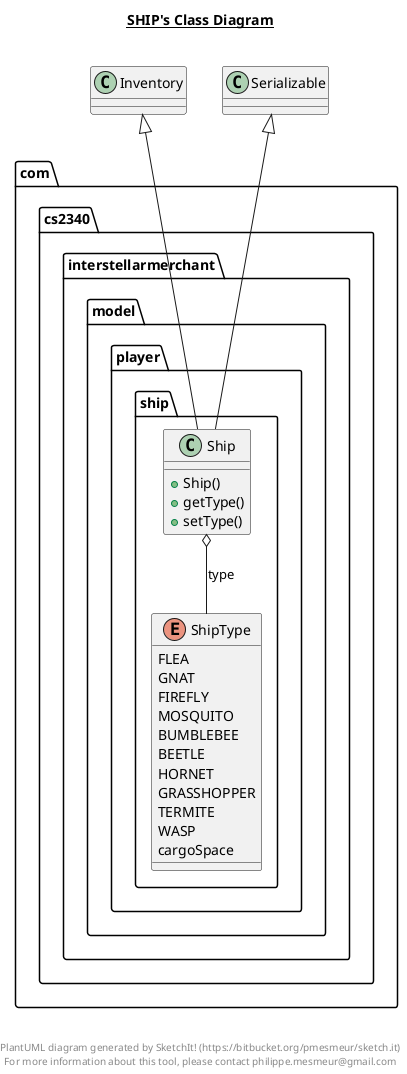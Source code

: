 @startuml

title __SHIP's Class Diagram__\n

  package com.cs2340.interstellarmerchant {
    package com.cs2340.interstellarmerchant.model.player {
      package com.cs2340.interstellarmerchant.model.player.ship {
        class Ship {
            + Ship()
            + getType()
            + setType()
        }
      }
    }
  }
  

  package com.cs2340.interstellarmerchant {
    package com.cs2340.interstellarmerchant.model.player {
      package com.cs2340.interstellarmerchant.model.player.ship {
        enum ShipType {
          FLEA
          GNAT
          FIREFLY
          MOSQUITO
          BUMBLEBEE
          BEETLE
          HORNET
          GRASSHOPPER
          TERMITE
          WASP
          cargoSpace
        }
      }
    }
  }
  

  Ship -up-|> Serializable
  Ship -up-|> Inventory
  Ship o-- ShipType : type


right footer


PlantUML diagram generated by SketchIt! (https://bitbucket.org/pmesmeur/sketch.it)
For more information about this tool, please contact philippe.mesmeur@gmail.com
endfooter

@enduml
